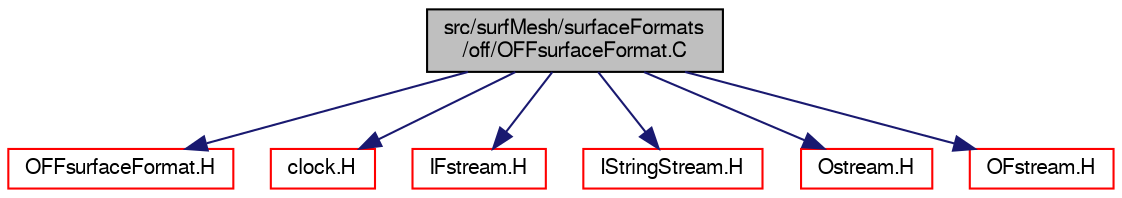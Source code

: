 digraph "src/surfMesh/surfaceFormats/off/OFFsurfaceFormat.C"
{
  bgcolor="transparent";
  edge [fontname="FreeSans",fontsize="10",labelfontname="FreeSans",labelfontsize="10"];
  node [fontname="FreeSans",fontsize="10",shape=record];
  Node0 [label="src/surfMesh/surfaceFormats\l/off/OFFsurfaceFormat.C",height=0.2,width=0.4,color="black", fillcolor="grey75", style="filled", fontcolor="black"];
  Node0 -> Node1 [color="midnightblue",fontsize="10",style="solid",fontname="FreeSans"];
  Node1 [label="OFFsurfaceFormat.H",height=0.2,width=0.4,color="red",URL="$a15143.html"];
  Node0 -> Node180 [color="midnightblue",fontsize="10",style="solid",fontname="FreeSans"];
  Node180 [label="clock.H",height=0.2,width=0.4,color="red",URL="$a10205.html"];
  Node0 -> Node182 [color="midnightblue",fontsize="10",style="solid",fontname="FreeSans"];
  Node182 [label="IFstream.H",height=0.2,width=0.4,color="red",URL="$a09059.html"];
  Node0 -> Node184 [color="midnightblue",fontsize="10",style="solid",fontname="FreeSans"];
  Node184 [label="IStringStream.H",height=0.2,width=0.4,color="red",URL="$a09209.html"];
  Node0 -> Node26 [color="midnightblue",fontsize="10",style="solid",fontname="FreeSans"];
  Node26 [label="Ostream.H",height=0.2,width=0.4,color="red",URL="$a09098.html"];
  Node0 -> Node186 [color="midnightblue",fontsize="10",style="solid",fontname="FreeSans"];
  Node186 [label="OFstream.H",height=0.2,width=0.4,color="red",URL="$a09065.html"];
}
